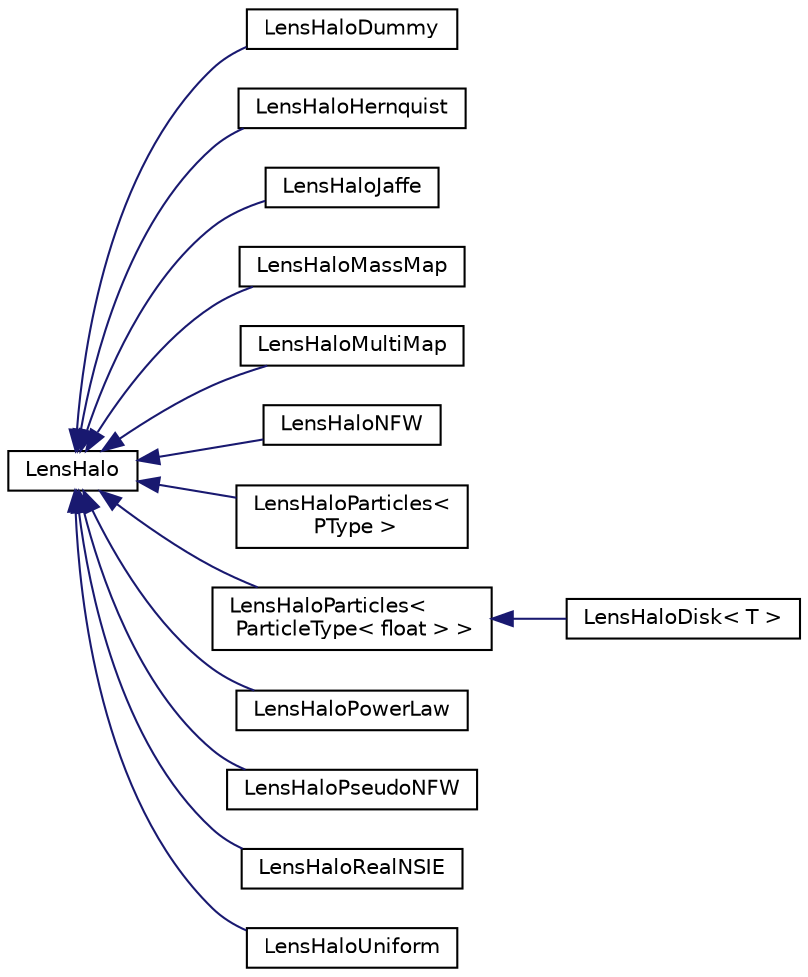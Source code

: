 digraph "Graphical Class Hierarchy"
{
 // LATEX_PDF_SIZE
  edge [fontname="Helvetica",fontsize="10",labelfontname="Helvetica",labelfontsize="10"];
  node [fontname="Helvetica",fontsize="10",shape=record];
  rankdir="LR";
  Node0 [label="LensHalo",height=0.2,width=0.4,color="black", fillcolor="white", style="filled",URL="$class_lens_halo.html",tooltip="A base class for all types of lensing \"halos\" which are any mass distribution that cause lensing."];
  Node0 -> Node1 [dir="back",color="midnightblue",fontsize="10",style="solid",fontname="Helvetica"];
  Node1 [label="LensHaloDummy",height=0.2,width=0.4,color="black", fillcolor="white", style="filled",URL="$class_lens_halo_dummy.html",tooltip="This is a lens that does no lensing. It is useful for testing and for running refinement code on sour..."];
  Node0 -> Node2 [dir="back",color="midnightblue",fontsize="10",style="solid",fontname="Helvetica"];
  Node2 [label="LensHaloHernquist",height=0.2,width=0.4,color="black", fillcolor="white", style="filled",URL="$class_lens_halo_hernquist.html",tooltip="A class for calculating the deflection, kappa and gamma caused by a collection of halos with truncate..."];
  Node0 -> Node3 [dir="back",color="midnightblue",fontsize="10",style="solid",fontname="Helvetica"];
  Node3 [label="LensHaloJaffe",height=0.2,width=0.4,color="black", fillcolor="white", style="filled",URL="$class_lens_halo_jaffe.html",tooltip="A class for calculating the deflection, kappa and gamma caused by a collection of halos with truncate..."];
  Node0 -> Node4 [dir="back",color="midnightblue",fontsize="10",style="solid",fontname="Helvetica"];
  Node4 [label="LensHaloMassMap",height=0.2,width=0.4,color="black", fillcolor="white", style="filled",URL="$class_lens_halo_mass_map.html",tooltip="A class that includes the MOKA lens map."];
  Node0 -> Node5 [dir="back",color="midnightblue",fontsize="10",style="solid",fontname="Helvetica"];
  Node5 [label="LensHaloMultiMap",height=0.2,width=0.4,color="black", fillcolor="white", style="filled",URL="$class_lens_halo_multi_map.html",tooltip="A lens halo that calculates all lensing qunatities on two grids - a low res long range grid and a hig..."];
  Node0 -> Node6 [dir="back",color="midnightblue",fontsize="10",style="solid",fontname="Helvetica"];
  Node6 [label="LensHaloNFW",height=0.2,width=0.4,color="black", fillcolor="white", style="filled",URL="$class_lens_halo_n_f_w.html",tooltip="A class for calculating the deflection, kappa and gamma caused by a collection of NFW halos."];
  Node0 -> Node7 [dir="back",color="midnightblue",fontsize="10",style="solid",fontname="Helvetica"];
  Node7 [label="LensHaloParticles\<\l PType \>",height=0.2,width=0.4,color="black", fillcolor="white", style="filled",URL="$class_lens_halo_particles.html",tooltip="A class that represents the lensing by a collection of simulation particles."];
  Node0 -> Node8 [dir="back",color="midnightblue",fontsize="10",style="solid",fontname="Helvetica"];
  Node8 [label="LensHaloParticles\<\l ParticleType\< float \> \>",height=0.2,width=0.4,color="black", fillcolor="white", style="filled",URL="$class_lens_halo_particles.html",tooltip=" "];
  Node8 -> Node9 [dir="back",color="midnightblue",fontsize="10",style="solid",fontname="Helvetica"];
  Node9 [label="LensHaloDisk\< T \>",height=0.2,width=0.4,color="black", fillcolor="white", style="filled",URL="$class_lens_halo_disk.html",tooltip="Creates a exponential disk out of particles."];
  Node0 -> Node10 [dir="back",color="midnightblue",fontsize="10",style="solid",fontname="Helvetica"];
  Node10 [label="LensHaloPowerLaw",height=0.2,width=0.4,color="black", fillcolor="white", style="filled",URL="$class_lens_halo_power_law.html",tooltip="A class for calculating the deflection, kappa and gamma caused by a collection of halos with truncate..."];
  Node0 -> Node11 [dir="back",color="midnightblue",fontsize="10",style="solid",fontname="Helvetica"];
  Node11 [label="LensHaloPseudoNFW",height=0.2,width=0.4,color="black", fillcolor="white", style="filled",URL="$class_lens_halo_pseudo_n_f_w.html",tooltip="A class for calculating the deflection, kappa and gamma caused by a collection of halos with a double..."];
  Node0 -> Node12 [dir="back",color="midnightblue",fontsize="10",style="solid",fontname="Helvetica"];
  Node12 [label="LensHaloRealNSIE",height=0.2,width=0.4,color="black", fillcolor="white", style="filled",URL="$class_lens_halo_real_n_s_i_e.html",tooltip="Represents a non-singular isothermal elliptical lens."];
  Node0 -> Node13 [dir="back",color="midnightblue",fontsize="10",style="solid",fontname="Helvetica"];
  Node13 [label="LensHaloUniform",height=0.2,width=0.4,color="black", fillcolor="white", style="filled",URL="$class_lens_halo_uniform.html",tooltip="A uniform surface density and shear lens."];
}
